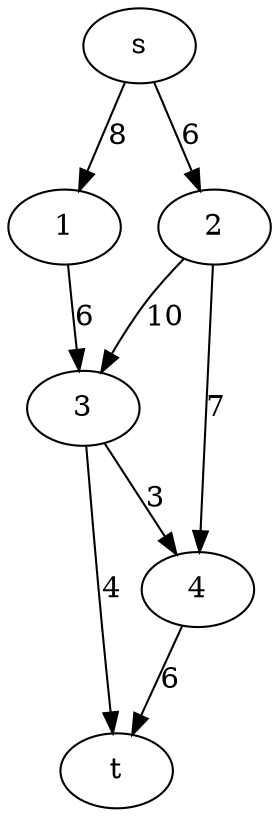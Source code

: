 digraph flowNetwork {
rankdir =" LR ";
    s -> 1 [label=8];
    s -> 2 [label=6];
    1 -> 3 [label=6];
    2 -> 3 [label=10];
    2 -> 4 [label=7];
    3 -> 4 [label=3];
    3 -> t [label=4];
    4 -> t [label=6];
}
